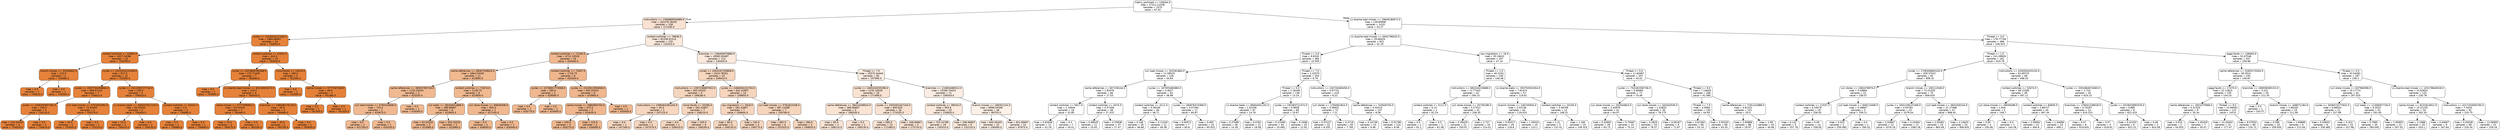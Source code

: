 digraph Tree {
node [shape=box, style="filled, rounded", color="black", fontname=helvetica] ;
edge [fontname=helvetica] ;
0 [label="matrix_workload <= 139264.0\nmae = 27412.21538\nsamples = 1575\nvalue = 67.02", fillcolor="#e5813900"] ;
1 [label="instructions <= 2390889594880.0\nmae = 161478.78205\nsamples = 156\nvalue = 171195.0", fillcolor="#e5813939"] ;
0 -> 1 [labeldistance=2.5, labelangle=45, headlabel="True"] ;
2 [label="cycles <= 2318424211456.0\nmae = 2966.66667\nsamples = 24\nvalue = 756650.0", fillcolor="#e58139fd"] ;
1 -> 2 ;
3 [label="context-switches <= 62830.0\nmae = 1627.14286\nsamples = 14\nvalue = 755295.0", fillcolor="#e58139fd"] ;
2 -> 3 ;
4 [label="branch-misses <= 33183862.0\nmae = 125.0\nsamples = 2\nvalue = 749485.0", fillcolor="#e58139fb"] ;
3 -> 4 ;
5 [label="mae = 0.0\nsamples = 1\nvalue = 749610.0", fillcolor="#e58139fb"] ;
4 -> 5 ;
6 [label="mae = 0.0\nsamples = 1\nvalue = 749360.0", fillcolor="#e58139fb"] ;
4 -> 6 ;
7 [label="cycles <= 2310314131456.0\nmae = 917.5\nsamples = 12\nvalue = 755405.0", fillcolor="#e58139fd"] ;
3 -> 7 ;
8 [label="cycles <= 2307704356864.0\nmae = 568.57143\nsamples = 7\nvalue = 754610.0", fillcolor="#e58139fd"] ;
7 -> 8 ;
9 [label="cycles <= 2306350907392.0\nmae = 240.0\nsamples = 4\nvalue = 754110.0", fillcolor="#e58139fc"] ;
8 -> 9 ;
10 [label="mae = 123.33333\nsamples = 3\nvalue = 754020.0", fillcolor="#e58139fc"] ;
9 -> 10 ;
11 [label="mae = 0.0\nsamples = 1\nvalue = 754610.0", fillcolor="#e58139fd"] ;
9 -> 11 ;
12 [label="LLC-load-misses <= 5753403392.0\nmae = 73.33333\nsamples = 3\nvalue = 755370.0", fillcolor="#e58139fd"] ;
8 -> 12 ;
13 [label="mae = 35.0\nsamples = 2\nvalue = 755405.0", fillcolor="#e58139fd"] ;
12 -> 13 ;
14 [label="mae = 0.0\nsamples = 1\nvalue = 755220.0", fillcolor="#e58139fd"] ;
12 -> 14 ;
15 [label="cycles <= 2312493727744.0\nmae = 228.0\nsamples = 5\nvalue = 756420.0", fillcolor="#e58139fd"] ;
7 -> 15 ;
16 [label="L1-dcache-loads <= 946207621120.0\nmae = 63.33333\nsamples = 3\nvalue = 756400.0", fillcolor="#e58139fd"] ;
15 -> 16 ;
17 [label="mae = 10.0\nsamples = 2\nvalue = 756410.0", fillcolor="#e58139fd"] ;
16 -> 17 ;
18 [label="mae = 0.0\nsamples = 1\nvalue = 756230.0", fillcolor="#e58139fd"] ;
16 -> 18 ;
19 [label="context-switches <= 63441.5\nmae = 5.0\nsamples = 2\nvalue = 756885.0", fillcolor="#e58139fd"] ;
15 -> 19 ;
20 [label="mae = 0.0\nsamples = 1\nvalue = 756880.0", fillcolor="#e58139fd"] ;
19 -> 20 ;
21 [label="mae = 0.0\nsamples = 1\nvalue = 756890.0", fillcolor="#e58139fd"] ;
19 -> 21 ;
22 [label="context-switches <= 63551.5\nmae = 442.0\nsamples = 10\nvalue = 760640.0", fillcolor="#e58139ff"] ;
2 -> 22 ;
23 [label="cycles <= 2323808780288.0\nmae = 175.71429\nsamples = 7\nvalue = 760490.0", fillcolor="#e58139ff"] ;
22 -> 23 ;
24 [label="mae = 0.0\nsamples = 1\nvalue = 759980.0", fillcolor="#e58139fe"] ;
23 -> 24 ;
25 [label="L1-dcache-load-misses <= 40216553472.0\nmae = 120.0\nsamples = 6\nvalue = 760545.0", fillcolor="#e58139ff"] ;
23 -> 25 ;
26 [label="cache-misses <= 5777499904.0\nmae = 53.33333\nsamples = 3\nvalue = 760460.0", fillcolor="#e58139fe"] ;
25 -> 26 ;
27 [label="mae = 15.0\nsamples = 2\nvalue = 760475.0", fillcolor="#e58139ff"] ;
26 -> 27 ;
28 [label="mae = 0.0\nsamples = 1\nvalue = 760330.0", fillcolor="#e58139fe"] ;
26 -> 28 ;
29 [label="branches <= 106048176128.0\nmae = 40.0\nsamples = 3\nvalue = 760680.0", fillcolor="#e58139ff"] ;
25 -> 29 ;
30 [label="mae = 20.0\nsamples = 2\nvalue = 760700.0", fillcolor="#e58139ff"] ;
29 -> 30 ;
31 [label="mae = 0.0\nsamples = 1\nvalue = 760600.0", fillcolor="#e58139ff"] ;
29 -> 31 ;
32 [label="minor-faults <= 14514.5\nmae = 180.0\nsamples = 3\nvalue = 761500.0", fillcolor="#e58139ff"] ;
22 -> 32 ;
33 [label="mae = 0.0\nsamples = 1\nvalue = 761960.0", fillcolor="#e58139ff"] ;
32 -> 33 ;
34 [label="cache-misses <= 5777287168.0\nmae = 40.0\nsamples = 2\nvalue = 761460.0", fillcolor="#e58139ff"] ;
32 -> 34 ;
35 [label="mae = 0.0\nsamples = 1\nvalue = 761500.0", fillcolor="#e58139ff"] ;
34 -> 35 ;
36 [label="mae = 0.0\nsamples = 1\nvalue = 761420.0", fillcolor="#e58139ff"] ;
34 -> 36 ;
37 [label="context-switches <= 78838.5\nmae = 81209.01515\nsamples = 132\nvalue = 132015.0", fillcolor="#e581392c"] ;
1 -> 37 ;
38 [label="context-switches <= 72184.5\nmae = 4712.10526\nsamples = 19\nvalue = 426440.0", fillcolor="#e581398f"] ;
37 -> 38 ;
39 [label="cache-references <= 38367258624.0\nmae = 1864.54545\nsamples = 11\nvalue = 423890.0", fillcolor="#e581398e"] ;
38 -> 39 ;
40 [label="cache-references <= 38355785728.0\nmae = 1133.33333\nsamples = 3\nvalue = 420250.0", fillcolor="#e581398d"] ;
39 -> 40 ;
41 [label="LLC-load-misses <= 5765316608.0\nmae = 725.0\nsamples = 2\nvalue = 420975.0", fillcolor="#e581398d"] ;
40 -> 41 ;
42 [label="mae = 0.0\nsamples = 1\nvalue = 421700.0", fillcolor="#e581398d"] ;
41 -> 42 ;
43 [label="mae = 0.0\nsamples = 1\nvalue = 420250.0", fillcolor="#e581398d"] ;
41 -> 43 ;
44 [label="mae = 0.0\nsamples = 1\nvalue = 418300.0", fillcolor="#e581398c"] ;
40 -> 44 ;
45 [label="context-switches <= 71674.0\nmae = 1128.75\nsamples = 8\nvalue = 423950.0", fillcolor="#e581398e"] ;
39 -> 45 ;
46 [label="LLC-loads <= 38163621888.0\nmae = 396.66667\nsamples = 6\nvalue = 423905.0", fillcolor="#e581398e"] ;
45 -> 46 ;
47 [label="mae = 53.33333\nsamples = 3\nvalue = 423980.0", fillcolor="#e581398e"] ;
46 -> 47 ;
48 [label="mae = 353.33333\nsamples = 3\nvalue = 422880.0", fillcolor="#e581398e"] ;
46 -> 48 ;
49 [label="LLC-store-misses <= 69636308.0\nmae = 805.0\nsamples = 2\nvalue = 427245.0", fillcolor="#e581398f"] ;
45 -> 49 ;
50 [label="mae = 0.0\nsamples = 1\nvalue = 428050.0", fillcolor="#e581398f"] ;
49 -> 50 ;
51 [label="mae = 0.0\nsamples = 1\nvalue = 426440.0", fillcolor="#e581398f"] ;
49 -> 51 ;
52 [label="context-switches <= 72647.0\nmae = 1718.75\nsamples = 8\nvalue = 433450.0", fillcolor="#e5813991"] ;
38 -> 52 ;
53 [label="cycles <= 2276801773568.0\nmae = 185.0\nsamples = 2\nvalue = 429585.0", fillcolor="#e5813990"] ;
52 -> 53 ;
54 [label="mae = 0.0\nsamples = 1\nvalue = 429770.0", fillcolor="#e5813990"] ;
53 -> 54 ;
55 [label="mae = 0.0\nsamples = 1\nvalue = 429400.0", fillcolor="#e5813990"] ;
53 -> 55 ;
56 [label="cycles <= 2310911950848.0\nmae = 943.33333\nsamples = 6\nvalue = 433995.0", fillcolor="#e5813991"] ;
52 -> 56 ;
57 [label="cache-misses <= 5884904704.0\nmae = 672.0\nsamples = 5\nvalue = 433630.0", fillcolor="#e5813991"] ;
56 -> 57 ;
58 [label="mae = 430.0\nsamples = 3\nvalue = 433270.0", fillcolor="#e5813991"] ;
57 -> 58 ;
59 [label="mae = 125.0\nsamples = 2\nvalue = 434485.0", fillcolor="#e5813991"] ;
57 -> 59 ;
60 [label="mae = 0.0\nsamples = 1\nvalue = 435930.0", fillcolor="#e5813992"] ;
56 -> 60 ;
61 [label="branches <= 108494970880.0\nmae = 45082.65487\nsamples = 113\nvalue = 130420.0", fillcolor="#e581392c"] ;
37 -> 61 ;
62 [label="cycles <= 2454197239808.0\nmae = 1014.78261\nsamples = 23\nvalue = 249410.0", fillcolor="#e5813953"] ;
61 -> 62 ;
63 [label="instructions <= 2397236887552.0\nmae = 443.33333\nsamples = 9\nvalue = 248180.0", fillcolor="#e5813953"] ;
62 -> 63 ;
64 [label="instructions <= 2396462383104.0\nmae = 45.0\nsamples = 2\nvalue = 247115.0", fillcolor="#e5813953"] ;
63 -> 64 ;
65 [label="mae = 0.0\nsamples = 1\nvalue = 247160.0", fillcolor="#e5813953"] ;
64 -> 65 ;
66 [label="mae = 0.0\nsamples = 1\nvalue = 247070.0", fillcolor="#e5813953"] ;
64 -> 66 ;
67 [label="minor-faults <= 55390.0\nmae = 261.42857\nsamples = 7\nvalue = 248210.0", fillcolor="#e5813953"] ;
63 -> 67 ;
68 [label="mae = 0.0\nsamples = 1\nvalue = 249410.0", fillcolor="#e5813953"] ;
67 -> 68 ;
69 [label="mae = 105.0\nsamples = 6\nvalue = 248195.0", fillcolor="#e5813953"] ;
67 -> 69 ;
70 [label="cycles <= 2466494152704.0\nmae = 641.42857\nsamples = 14\nvalue = 249850.0", fillcolor="#e5813954"] ;
62 -> 70 ;
71 [label="cpu-migrations <= 2918.5\nmae = 281.42857\nsamples = 7\nvalue = 249600.0", fillcolor="#e5813954"] ;
70 -> 71 ;
72 [label="mae = 90.0\nsamples = 3\nvalue = 249120.0", fillcolor="#e5813953"] ;
71 -> 72 ;
73 [label="mae = 135.0\nsamples = 4\nvalue = 249775.0", fillcolor="#e5813954"] ;
71 -> 73 ;
74 [label="LLC-load-misses <= 5781822208.0\nmae = 587.14286\nsamples = 7\nvalue = 250760.0", fillcolor="#e5813954"] ;
70 -> 74 ;
75 [label="mae = 362.5\nsamples = 4\nvalue = 251025.0", fillcolor="#e5813954"] ;
74 -> 75 ;
76 [label="mae = 280.0\nsamples = 3\nvalue = 249820.0", fillcolor="#e5813954"] ;
74 -> 76 ;
77 [label="Thread <= 7.0\nmae = 25575.44444\nsamples = 90\nvalue = 107995.0", fillcolor="#e5813924"] ;
61 -> 77 ;
78 [label="cycles <= 2465204535296.0\nmae = 1232.10526\nsamples = 19\nvalue = 171480.0", fillcolor="#e5813939"] ;
77 -> 78 ;
79 [label="cache-references <= 38414209024.0\nmae = 366.66667\nsamples = 3\nvalue = 168200.0", fillcolor="#e5813938"] ;
78 -> 79 ;
80 [label="mae = 85.0\nsamples = 2\nvalue = 168115.0", fillcolor="#e5813938"] ;
79 -> 80 ;
81 [label="mae = 0.0\nsamples = 1\nvalue = 169130.0", fillcolor="#e5813939"] ;
79 -> 81 ;
82 [label="cycles <= 2503302447104.0\nmae = 845.625\nsamples = 16\nvalue = 172025.0", fillcolor="#e581393a"] ;
78 -> 82 ;
83 [label="mae = 580.0\nsamples = 13\nvalue = 171480.0", fillcolor="#e5813939"] ;
82 -> 83 ;
84 [label="mae = 336.66667\nsamples = 3\nvalue = 173720.0", fillcolor="#e581393a"] ;
82 -> 84 ;
85 [label="branches <= 110604480512.0\nmae = 15180.70423\nsamples = 71\nvalue = 106550.0", fillcolor="#e5813924"] ;
77 -> 85 ;
86 [label="context-switches <= 89534.0\nmae = 955.6\nsamples = 25\nvalue = 130820.0", fillcolor="#e581392c"] ;
85 -> 86 ;
87 [label="mae = 703.15789\nsamples = 19\nvalue = 130310.0", fillcolor="#e581392c"] ;
86 -> 87 ;
88 [label="mae = 206.66667\nsamples = 6\nvalue = 132210.0", fillcolor="#e581392c"] ;
86 -> 88 ;
89 [label="branch-misses <= 189301224.0\nmae = 8998.04348\nsamples = 46\nvalue = 89755.0", fillcolor="#e581391e"] ;
85 -> 89 ;
90 [label="mae = 840.45455\nsamples = 22\nvalue = 106490.0", fillcolor="#e5813924"] ;
89 -> 90 ;
91 [label="mae = 941.66667\nsamples = 24\nvalue = 87875.0", fillcolor="#e581391d"] ;
89 -> 91 ;
92 [label="L1-dcache-load-misses <= 29649180672.0\nmae = 128.80908\nsamples = 1419\nvalue = 53.27", fillcolor="#e5813900"] ;
0 -> 92 [labeldistance=2.5, labelangle=-45, headlabel="False"] ;
93 [label="L1-dcache-load-misses <= 6942796032.0\nmae = 29.66929\nsamples = 921\nvalue = 32.19", fillcolor="#e5813900"] ;
92 -> 93 ;
94 [label="Thread <= 3.0\nmae = 9.8318\nsamples = 484\nvalue = 10.505", fillcolor="#e5813900"] ;
93 -> 94 ;
95 [label="LLC-load-misses <= 202261864.0\nmae = 11.58519\nsamples = 129\nvalue = 34.64", fillcolor="#e5813900"] ;
94 -> 95 ;
96 [label="cache-references <= 607158144.0\nmae = 1.92076\nsamples = 66\nvalue = 27.53", fillcolor="#e5813900"] ;
95 -> 96 ;
97 [label="context-switches <= 5617.0\nmae = 1.10944\nsamples = 18\nvalue = 32.85", fillcolor="#e5813900"] ;
96 -> 97 ;
98 [label="mae = 0.62636\nsamples = 11\nvalue = 32.19", fillcolor="#e5813900"] ;
97 -> 98 ;
99 [label="mae = 0.3\nsamples = 7\nvalue = 34.51", fillcolor="#e5813900"] ;
97 -> 99 ;
100 [label="context-switches <= 4474.5\nmae = 0.57458\nsamples = 48\nvalue = 27.315", fillcolor="#e5813900"] ;
96 -> 100 ;
101 [label="mae = 0.48545\nsamples = 11\nvalue = 25.63", fillcolor="#e5813900"] ;
100 -> 101 ;
102 [label="mae = 0.25838\nsamples = 37\nvalue = 27.47", fillcolor="#e5813900"] ;
100 -> 102 ;
103 [label="cycles <= 167055482880.0\nmae = 3.4627\nsamples = 63\nvalue = 48.99", fillcolor="#e5813900"] ;
95 -> 103 ;
104 [label="context-switches <= 4111.0\nmae = 0.28109\nsamples = 46\nvalue = 48.71", fillcolor="#e5813900"] ;
103 -> 104 ;
105 [label="mae = 0.148\nsamples = 35\nvalue = 48.68", fillcolor="#e5813900"] ;
104 -> 105 ;
106 [label="mae = 0.11545\nsamples = 11\nvalue = 49.38", fillcolor="#e5813900"] ;
104 -> 106 ;
107 [label="cycles <= 184876474368.0\nmae = 0.07294\nsamples = 17\nvalue = 60.87", fillcolor="#e5813900"] ;
103 -> 107 ;
108 [label="mae = 0.00571\nsamples = 7\nvalue = 60.8", fillcolor="#e5813900"] ;
107 -> 108 ;
109 [label="mae = 0.065\nsamples = 10\nvalue = 60.915", fillcolor="#e5813900"] ;
107 -> 109 ;
110 [label="Thread <= 7.0\nmae = 2.32575\nsamples = 355\nvalue = 8.76", fillcolor="#e5813900"] ;
94 -> 110 ;
111 [label="Thread <= 5.0\nmae = 2.18169\nsamples = 136\nvalue = 13.24", fillcolor="#e5813900"] ;
110 -> 111 ;
112 [label="L1-dcache-loads <= 85604401152.0\nmae = 1.52209\nsamples = 67\nvalue = 14.76", fillcolor="#e5813900"] ;
111 -> 112 ;
113 [label="mae = 0.37696\nsamples = 46\nvalue = 14.39", fillcolor="#e5813900"] ;
112 -> 113 ;
114 [label="mae = 0.0781\nsamples = 21\nvalue = 18.58", fillcolor="#e5813900"] ;
112 -> 114 ;
115 [label="cycles <= 192383721472.0\nmae = 0.9658\nsamples = 69\nvalue = 10.67", fillcolor="#e5813900"] ;
111 -> 115 ;
116 [label="mae = 0.21068\nsamples = 44\nvalue = 10.495", fillcolor="#e5813900"] ;
115 -> 116 ;
117 [label="mae = 0.1696\nsamples = 25\nvalue = 12.92", fillcolor="#e5813900"] ;
115 -> 117 ;
118 [label="instructions <= 243726483456.0\nmae = 0.67731\nsamples = 219\nvalue = 8.22", fillcolor="#e5813900"] ;
110 -> 118 ;
119 [label="LLC-stores <= 1783061824.0\nmae = 0.56931\nsamples = 72\nvalue = 7.21", fillcolor="#e5813900"] ;
118 -> 119 ;
120 [label="mae = 0.07227\nsamples = 22\nvalue = 6.335", fillcolor="#e5813900"] ;
119 -> 120 ;
121 [label="mae = 0.3716\nsamples = 50\nvalue = 7.765", fillcolor="#e5813900"] ;
119 -> 121 ;
122 [label="cache-references <= 742640704.0\nmae = 0.42014\nsamples = 147\nvalue = 8.56", fillcolor="#e5813900"] ;
118 -> 122 ;
123 [label="mae = 0.14739\nsamples = 23\nvalue = 9.46", fillcolor="#e5813900"] ;
122 -> 123 ;
124 [label="mae = 0.31798\nsamples = 124\nvalue = 8.48", fillcolor="#e5813900"] ;
122 -> 124 ;
125 [label="cpu-migrations <= 16.0\nmae = 35.16622\nsamples = 437\nvalue = 47.14", fillcolor="#e5813900"] ;
93 -> 125 ;
126 [label="Thread <= 1.5\nmae = 40.2234\nsamples = 100\nvalue = 146.48", fillcolor="#e5813900"] ;
125 -> 126 ;
127 [label="instructions <= 682244210688.0\nmae = 11.77442\nsamples = 43\nvalue = 206.15", fillcolor="#e5813900"] ;
126 -> 127 ;
128 [label="context-switches <= 5111.5\nmae = 0.14\nsamples = 2\nvalue = 61.24", fillcolor="#e5813900"] ;
127 -> 128 ;
129 [label="mae = 0.0\nsamples = 1\nvalue = 61.1", fillcolor="#e5813900"] ;
128 -> 129 ;
130 [label="mae = 0.0\nsamples = 1\nvalue = 61.38", fillcolor="#e5813900"] ;
128 -> 130 ;
131 [label="LLC-store-misses <= 25730188.0\nmae = 5.27512\nsamples = 41\nvalue = 206.35", fillcolor="#e5813900"] ;
127 -> 131 ;
132 [label="mae = 0.39429\nsamples = 21\nvalue = 205.67", fillcolor="#e5813900"] ;
131 -> 132 ;
133 [label="mae = 2.727\nsamples = 20\nvalue = 214.51", fillcolor="#e5813900"] ;
131 -> 133 ;
134 [label="L1-dcache-loads <= 355702923264.0\nmae = 7.61474\nsamples = 57\nvalue = 119.91", fillcolor="#e5813900"] ;
126 -> 134 ;
135 [label="branch-misses <= 146745504.0\nmae = 2.02136\nsamples = 44\nvalue = 119.525", fillcolor="#e5813900"] ;
134 -> 135 ;
136 [label="mae = 0.93517\nsamples = 29\nvalue = 118.8", fillcolor="#e5813900"] ;
135 -> 136 ;
137 [label="mae = 1.39333\nsamples = 15\nvalue = 123.1", fillcolor="#e5813900"] ;
135 -> 137 ;
138 [label="context-switches <= 24150.5\nmae = 3.38769\nsamples = 13\nvalue = 148.31", fillcolor="#e5813900"] ;
134 -> 138 ;
139 [label="mae = 1.21\nsamples = 3\nvalue = 137.41", fillcolor="#e5813900"] ;
138 -> 139 ;
140 [label="mae = 1.183\nsamples = 10\nvalue = 149.325", fillcolor="#e5813900"] ;
138 -> 140 ;
141 [label="Thread <= 5.0\nmae = 11.60487\nsamples = 337\nvalue = 43.52", fillcolor="#e5813900"] ;
125 -> 141 ;
142 [label="cycles <= 753181556736.0\nmae = 5.46465\nsamples = 71\nvalue = 70.48", fillcolor="#e5813900"] ;
141 -> 142 ;
143 [label="LLC-store-misses <= 202544824.0\nmae = 2.43976\nsamples = 41\nvalue = 64.07", fillcolor="#e5813900"] ;
142 -> 143 ;
144 [label="mae = 0.32692\nsamples = 26\nvalue = 63.73", fillcolor="#e5813900"] ;
143 -> 144 ;
145 [label="mae = 0.75067\nsamples = 15\nvalue = 70.14", fillcolor="#e5813900"] ;
143 -> 145 ;
146 [label="LLC-store-misses <= 162042536.0\nmae = 1.42833\nsamples = 30\nvalue = 78.175", fillcolor="#e5813900"] ;
142 -> 146 ;
147 [label="mae = 0.2825\nsamples = 24\nvalue = 78.37", fillcolor="#e5813900"] ;
146 -> 147 ;
148 [label="mae = 0.56167\nsamples = 6\nvalue = 71.87", fillcolor="#e5813900"] ;
146 -> 148 ;
149 [label="Thread <= 9.0\nmae = 7.14628\nsamples = 266\nvalue = 41.085", fillcolor="#e5813900"] ;
141 -> 149 ;
150 [label="Thread <= 7.0\nmae = 4.9583\nsamples = 135\nvalue = 44.93", fillcolor="#e5813900"] ;
149 -> 150 ;
151 [label="mae = 3.61364\nsamples = 66\nvalue = 53.14", fillcolor="#e5813900"] ;
150 -> 151 ;
152 [label="mae = 3.50333\nsamples = 69\nvalue = 43.33", fillcolor="#e5813900"] ;
150 -> 152 ;
153 [label="cache-references <= 7191141888.0\nmae = 4.81321\nsamples = 131\nvalue = 33.0", fillcolor="#e5813900"] ;
149 -> 153 ;
154 [label="mae = 2.95886\nsamples = 88\nvalue = 29.97", fillcolor="#e5813900"] ;
153 -> 154 ;
155 [label="mae = 1.09\nsamples = 43\nvalue = 40.94", fillcolor="#e5813900"] ;
153 -> 155 ;
156 [label="Thread <= 3.0\nmae = 178.77749\nsamples = 498\nvalue = 236.915", fillcolor="#e5813900"] ;
92 -> 156 ;
157 [label="Thread <= 1.5\nmae = 241.09826\nsamples = 161\nvalue = 619.78", fillcolor="#e5813900"] ;
156 -> 157 ;
158 [label="cycles <= 1706306863104.0\nmae = 209.37022\nsamples = 92\nvalue = 899.31", fillcolor="#e5813900"] ;
157 -> 158 ;
159 [label="LLC-stores <= 2482478976.0\nmae = 0.34864\nsamples = 22\nvalue = 258.07", fillcolor="#e5813900"] ;
158 -> 159 ;
160 [label="context-switches <= 21537.5\nmae = 0.16579\nsamples = 19\nvalue = 258.05", fillcolor="#e5813900"] ;
159 -> 160 ;
161 [label="mae = 0.132\nsamples = 5\nvalue = 257.78", fillcolor="#e5813900"] ;
160 -> 161 ;
162 [label="mae = 0.09\nsamples = 14\nvalue = 258.09", fillcolor="#e5813900"] ;
160 -> 162 ;
163 [label="LLC-load-misses <= 949113408.0\nmae = 0.48667\nsamples = 3\nvalue = 259.11", fillcolor="#e5813900"] ;
159 -> 163 ;
164 [label="mae = 0.025\nsamples = 2\nvalue = 259.085", fillcolor="#e5813900"] ;
163 -> 164 ;
165 [label="mae = 0.0\nsamples = 1\nvalue = 260.52", fillcolor="#e5813900"] ;
163 -> 165 ;
166 [label="branch-misses <= 160112048.0\nmae = 72.51329\nsamples = 70\nvalue = 906.635", fillcolor="#e5813900"] ;
158 -> 166 ;
167 [label="cycles <= 3301109137408.0\nmae = 4.54783\nsamples = 23\nvalue = 1079.04", fillcolor="#e5813900"] ;
166 -> 167 ;
168 [label="mae = 2.03667\nsamples = 12\nvalue = 1076.19", fillcolor="#e5813900"] ;
167 -> 168 ;
169 [label="mae = 3.24364\nsamples = 11\nvalue = 1083.18", fillcolor="#e5813900"] ;
167 -> 169 ;
170 [label="LLC-load-misses <= 4841030144.0\nmae = 21.17468\nsamples = 47\nvalue = 898.92", fillcolor="#e5813900"] ;
166 -> 170 ;
171 [label="mae = 2.04391\nsamples = 23\nvalue = 863.49", fillcolor="#e5813900"] ;
170 -> 171 ;
172 [label="mae = 3.14625\nsamples = 24\nvalue = 906.635", fillcolor="#e5813900"] ;
170 -> 172 ;
173 [label="instructions <= 5430504325120.0\nmae = 62.69725\nsamples = 69\nvalue = 498.33", fillcolor="#e5813900"] ;
157 -> 173 ;
174 [label="context-switches <= 52674.5\nmae = 38.12306\nsamples = 49\nvalue = 497.11", fillcolor="#e5813900"] ;
173 -> 174 ;
175 [label="LLC-store-misses <= 49049288.0\nmae = 1.604\nsamples = 5\nvalue = 149.7", fillcolor="#e5813900"] ;
174 -> 175 ;
176 [label="mae = 0.65\nsamples = 4\nvalue = 150.08", fillcolor="#e5813900"] ;
175 -> 176 ;
177 [label="mae = 0.0\nsamples = 1\nvalue = 144.28", fillcolor="#e5813900"] ;
175 -> 177 ;
178 [label="context-switches <= 84655.5\nmae = 2.86727\nsamples = 44\nvalue = 497.34", fillcolor="#e5813900"] ;
174 -> 178 ;
179 [label="mae = 2.56952\nsamples = 21\nvalue = 494.8", fillcolor="#e5813900"] ;
178 -> 179 ;
180 [label="mae = 1.34696\nsamples = 23\nvalue = 499.1", fillcolor="#e5813900"] ;
178 -> 180 ;
181 [label="cycles <= 3301684674560.0\nmae = 1.724\nsamples = 20\nvalue = 620.15", fillcolor="#e5813900"] ;
173 -> 181 ;
182 [label="branches <= 176041238528.0\nmae = 0.76167\nsamples = 12\nvalue = 619.315", fillcolor="#e5813900"] ;
181 -> 182 ;
183 [label="mae = 0.47\nsamples = 8\nvalue = 619.635", fillcolor="#e5813900"] ;
182 -> 183 ;
184 [label="mae = 0.57\nsamples = 4\nvalue = 618.61", fillcolor="#e5813900"] ;
182 -> 184 ;
185 [label="cycles <= 3319025893376.0\nmae = 0.885\nsamples = 8\nvalue = 622.425", fillcolor="#e5813900"] ;
181 -> 185 ;
186 [label="mae = 0.42333\nsamples = 6\nvalue = 622.22", fillcolor="#e5813900"] ;
185 -> 186 ;
187 [label="mae = 0.08\nsamples = 2\nvalue = 624.58", fillcolor="#e5813900"] ;
185 -> 187 ;
188 [label="page-faults <= 108463.0\nmae = 52.67546\nsamples = 337\nvalue = 209.88", fillcolor="#e5813900"] ;
156 -> 188 ;
189 [label="cache-references <= 22835170304.0\nmae = 28.2014\nsamples = 150\nvalue = 146.87", fillcolor="#e5813900"] ;
188 -> 189 ;
190 [label="page-faults <= 17470.5\nmae = 22.11823\nsamples = 130\nvalue = 144.24", fillcolor="#e5813900"] ;
189 -> 190 ;
191 [label="cache-references <= 2921075968.0\nmae = 5.51333\nsamples = 9\nvalue = 35.34", fillcolor="#e5813900"] ;
190 -> 191 ;
192 [label="mae = 0.015\nsamples = 2\nvalue = 54.925", fillcolor="#e5813900"] ;
191 -> 192 ;
193 [label="mae = 1.45429\nsamples = 7\nvalue = 35.07", fillcolor="#e5813900"] ;
191 -> 193 ;
194 [label="Thread <= 9.0\nmae = 15.99562\nsamples = 121\nvalue = 145.6", fillcolor="#e5813900"] ;
190 -> 194 ;
195 [label="mae = 14.20452\nsamples = 31\nvalue = 177.47", fillcolor="#e5813900"] ;
194 -> 195 ;
196 [label="mae = 8.07933\nsamples = 90\nvalue = 135.72", fillcolor="#e5813900"] ;
194 -> 196 ;
197 [label="branches <= 268558385152.0\nmae = 3.221\nsamples = 20\nvalue = 211.35", fillcolor="#e5813900"] ;
189 -> 197 ;
198 [label="mae = 0.0\nsamples = 1\nvalue = 243.57", fillcolor="#e5813900"] ;
197 -> 198 ;
199 [label="branch-misses <= 448071184.0\nmae = 1.68105\nsamples = 19\nvalue = 211.09", fillcolor="#e5813900"] ;
197 -> 199 ;
200 [label="mae = 0.596\nsamples = 10\nvalue = 209.935", fillcolor="#e5813900"] ;
199 -> 200 ;
201 [label="mae = 1.09889\nsamples = 9\nvalue = 213.56", fillcolor="#e5813900"] ;
199 -> 201 ;
202 [label="Thread <= 5.0\nmae = 33.54481\nsamples = 187\nvalue = 236.3", fillcolor="#e5813900"] ;
188 -> 202 ;
203 [label="LLC-store-misses <= 637960096.0\nmae = 15.17774\nsamples = 62\nvalue = 297.525", fillcolor="#e5813900"] ;
202 -> 203 ;
204 [label="cycles <= 3436574277632.0\nmae = 0.68524\nsamples = 21\nvalue = 327.89", fillcolor="#e5813900"] ;
203 -> 204 ;
205 [label="mae = 0.54833\nsamples = 6\nvalue = 326.485", fillcolor="#e5813900"] ;
204 -> 205 ;
206 [label="mae = 0.422\nsamples = 15\nvalue = 327.96", fillcolor="#e5813900"] ;
204 -> 206 ;
207 [label="LLC-loads <= 11306057728.0\nmae = 6.2022\nsamples = 41\nvalue = 291.83", fillcolor="#e5813900"] ;
203 -> 207 ;
208 [label="mae = 0.7995\nsamples = 20\nvalue = 284.045", fillcolor="#e5813900"] ;
207 -> 208 ;
209 [label="mae = 1.95905\nsamples = 21\nvalue = 297.33", fillcolor="#e5813900"] ;
207 -> 209 ;
210 [label="L1-dcache-load-misses <= 125178646528.0\nmae = 15.62624\nsamples = 125\nvalue = 230.78", fillcolor="#e5813900"] ;
202 -> 210 ;
211 [label="cache-misses <= 8131814912.0\nmae = 10.21235\nsamples = 34\nvalue = 202.33", fillcolor="#e5813900"] ;
210 -> 211 ;
212 [label="mae = 2.1088\nsamples = 25\nvalue = 203.1", fillcolor="#e5813900"] ;
211 -> 212 ;
213 [label="mae = 4.44667\nsamples = 9\nvalue = 167.64", fillcolor="#e5813900"] ;
211 -> 213 ;
214 [label="instructions <= 4217334005760.0\nmae = 7.4333\nsamples = 91\nvalue = 233.75", fillcolor="#e5813900"] ;
210 -> 214 ;
215 [label="mae = 4.20536\nsamples = 69\nvalue = 235.34", fillcolor="#e5813900"] ;
214 -> 215 ;
216 [label="mae = 12.06955\nsamples = 22\nvalue = 228.16", fillcolor="#e5813900"] ;
214 -> 216 ;
}